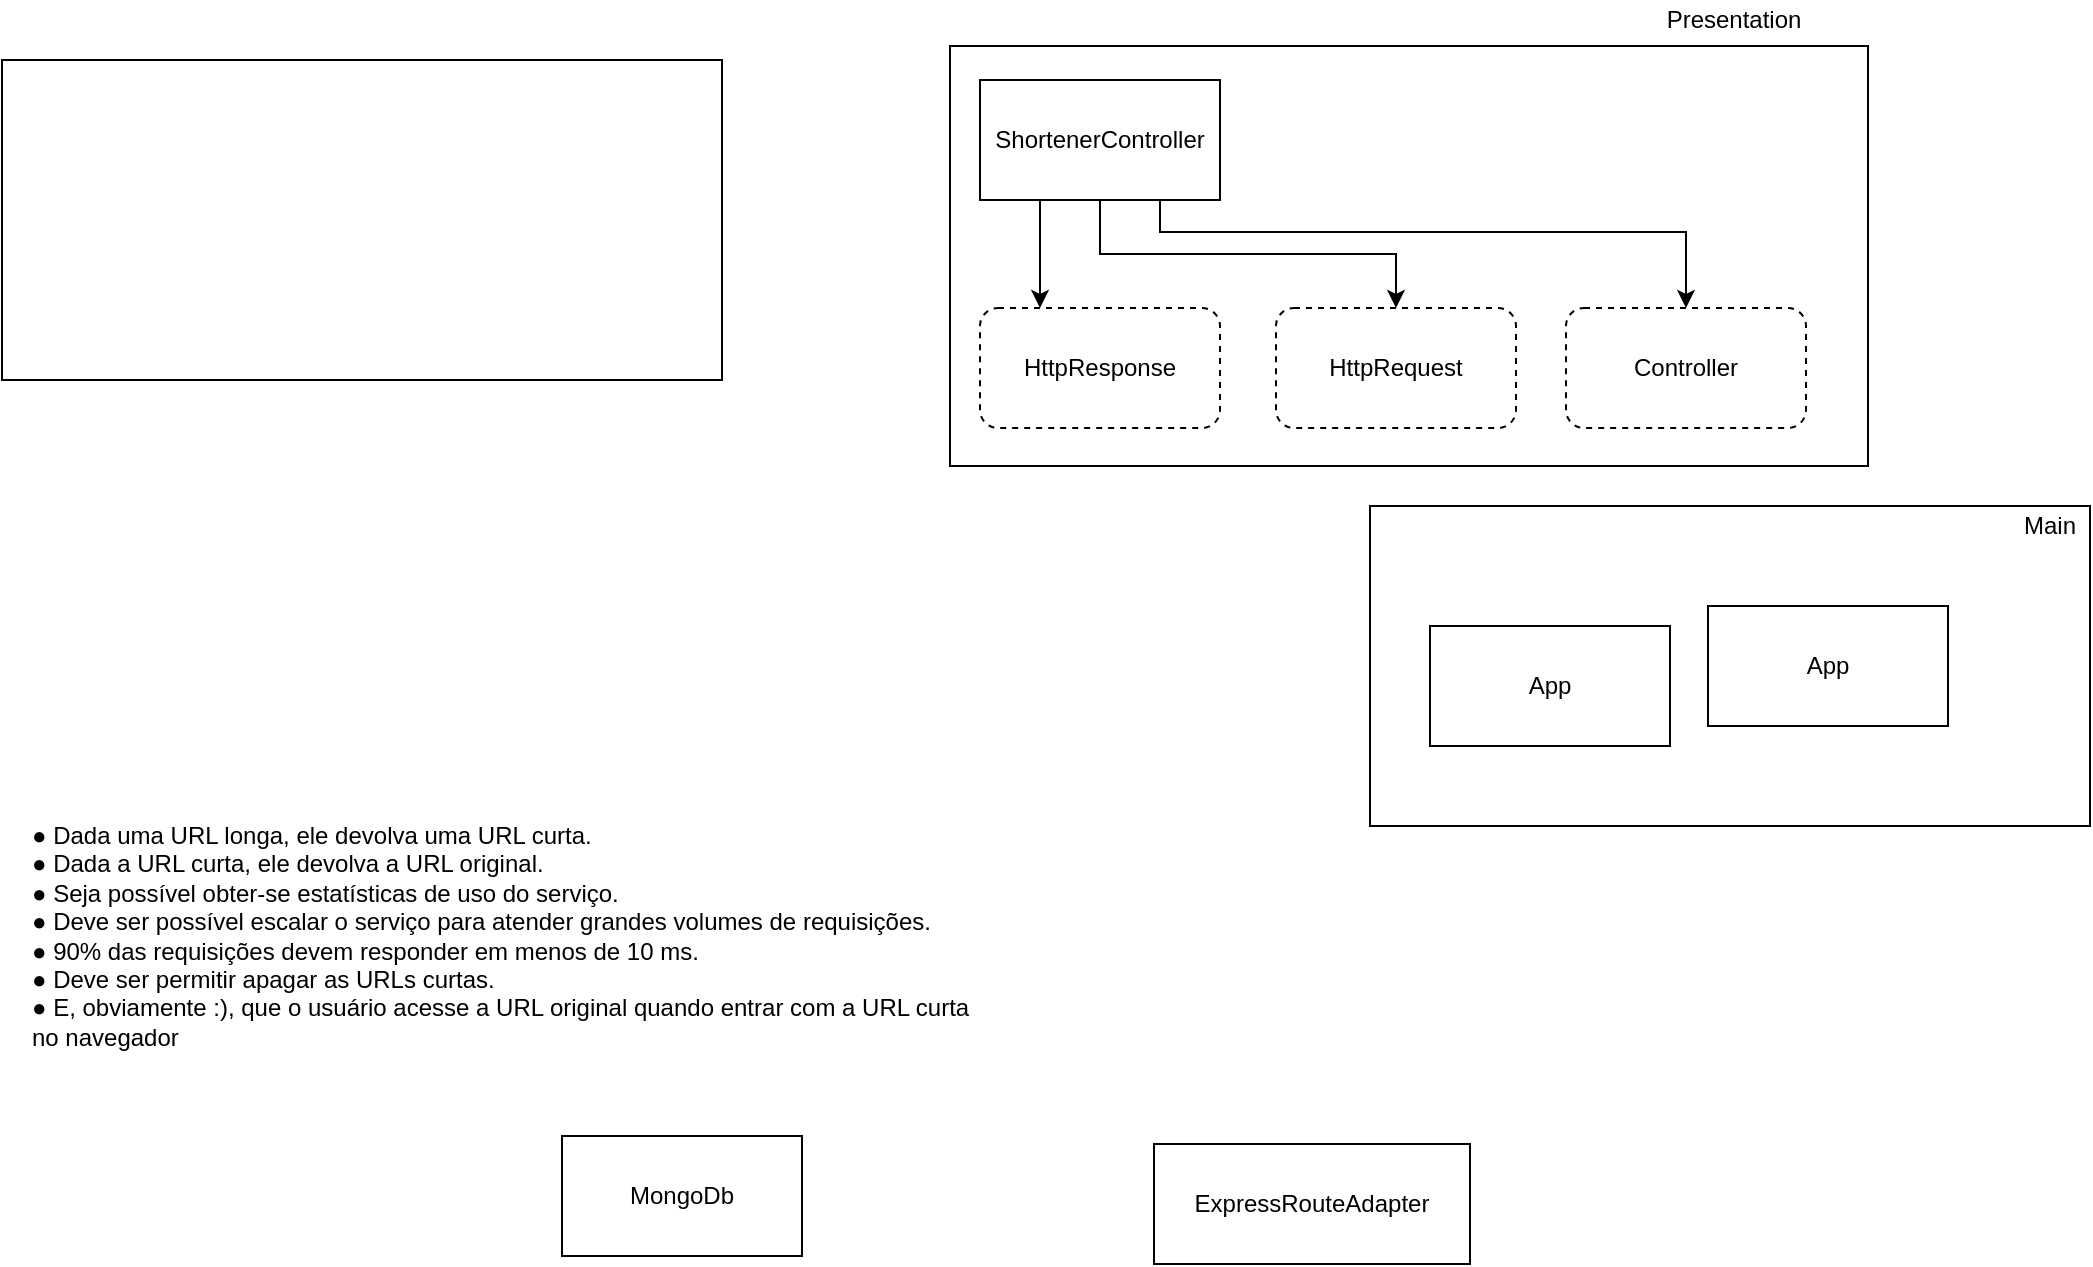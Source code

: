 <mxfile version="12.6.5" type="device" pages="3"><diagram id="9NEk2LC4jV91ICBD3oZX" name="Page-1"><mxGraphModel dx="1440" dy="651" grid="0" gridSize="10" guides="1" tooltips="1" connect="1" arrows="1" fold="1" page="0" pageScale="1" pageWidth="827" pageHeight="1169" math="0" shadow="0"><root><mxCell id="0"/><mxCell id="1" parent="0"/><mxCell id="i4Xgi1p1PXEhyqZJGGmw-15" value="" style="rounded=0;whiteSpace=wrap;html=1;fillColor=none;" vertex="1" parent="1"><mxGeometry x="120" y="40" width="459" height="210" as="geometry"/></mxCell><mxCell id="i4Xgi1p1PXEhyqZJGGmw-16" value="Presentation" style="text;html=1;strokeColor=none;fillColor=none;align=center;verticalAlign=middle;whiteSpace=wrap;rounded=0;" vertex="1" parent="1"><mxGeometry x="492" y="17" width="40" height="20" as="geometry"/></mxCell><mxCell id="i4Xgi1p1PXEhyqZJGGmw-18" value="" style="rounded=0;whiteSpace=wrap;html=1;fillColor=#ffffff;strokeColor=#000000;" vertex="1" parent="1"><mxGeometry x="330" y="270" width="360" height="160" as="geometry"/></mxCell><mxCell id="i4Xgi1p1PXEhyqZJGGmw-19" value="Main" style="text;html=1;strokeColor=none;fillColor=none;align=center;verticalAlign=middle;whiteSpace=wrap;rounded=0;" vertex="1" parent="1"><mxGeometry x="650" y="270" width="40" height="20" as="geometry"/></mxCell><mxCell id="i4Xgi1p1PXEhyqZJGGmw-20" value="App" style="rounded=0;whiteSpace=wrap;html=1;fillColor=#ffffff;" vertex="1" parent="1"><mxGeometry x="360" y="330" width="120" height="60" as="geometry"/></mxCell><mxCell id="i4Xgi1p1PXEhyqZJGGmw-21" value="● Dada uma URL longa, ele devolva uma URL curta.&#10;● Dada a URL curta, ele devolva a URL original.&#10;● Seja possível obter-se estatísticas de uso do serviço.&#10;● Deve ser possível escalar o serviço para atender grandes volumes de requisições.&#10;● 90% das requisições devem responder em menos de 10 ms.&#10;● Deve ser permitir apagar as URLs curtas.&#10;● E, obviamente :), que o usuário acesse a URL original quando entrar com a URL curta&#10;no navegador" style="text;html=1;" vertex="1" parent="1"><mxGeometry x="-341" y="421" width="670" height="126" as="geometry"/></mxCell><mxCell id="i4Xgi1p1PXEhyqZJGGmw-24" value="" style="rounded=0;whiteSpace=wrap;html=1;fillColor=none;" vertex="1" parent="1"><mxGeometry x="-354" y="47" width="360" height="160" as="geometry"/></mxCell><mxCell id="bJfiX-ijYHwBcOjD3IPD-1" value="MongoDb" style="rounded=0;whiteSpace=wrap;html=1;glass=0;strokeColor=#000000;fillColor=none;" vertex="1" parent="1"><mxGeometry x="-74" y="585" width="120" height="60" as="geometry"/></mxCell><mxCell id="bJfiX-ijYHwBcOjD3IPD-2" value="ExpressRouteAdapter&lt;br&gt;" style="rounded=0;whiteSpace=wrap;html=1;glass=0;strokeColor=#000000;fillColor=none;" vertex="1" parent="1"><mxGeometry x="222" y="589" width="158" height="60" as="geometry"/></mxCell><mxCell id="bJfiX-ijYHwBcOjD3IPD-15" style="edgeStyle=orthogonalEdgeStyle;rounded=0;orthogonalLoop=1;jettySize=auto;html=1;exitX=0.25;exitY=1;exitDx=0;exitDy=0;entryX=0.25;entryY=0;entryDx=0;entryDy=0;" edge="1" parent="1" source="bJfiX-ijYHwBcOjD3IPD-4" target="bJfiX-ijYHwBcOjD3IPD-5"><mxGeometry relative="1" as="geometry"/></mxCell><mxCell id="bJfiX-ijYHwBcOjD3IPD-16" style="edgeStyle=orthogonalEdgeStyle;rounded=0;orthogonalLoop=1;jettySize=auto;html=1;exitX=0.5;exitY=1;exitDx=0;exitDy=0;entryX=0.5;entryY=0;entryDx=0;entryDy=0;" edge="1" parent="1" source="bJfiX-ijYHwBcOjD3IPD-4" target="bJfiX-ijYHwBcOjD3IPD-6"><mxGeometry relative="1" as="geometry"/></mxCell><mxCell id="bJfiX-ijYHwBcOjD3IPD-17" style="edgeStyle=orthogonalEdgeStyle;rounded=0;orthogonalLoop=1;jettySize=auto;html=1;exitX=0.75;exitY=1;exitDx=0;exitDy=0;entryX=0.5;entryY=0;entryDx=0;entryDy=0;" edge="1" parent="1" source="bJfiX-ijYHwBcOjD3IPD-4" target="bJfiX-ijYHwBcOjD3IPD-8"><mxGeometry relative="1" as="geometry"><Array as="points"><mxPoint x="225" y="133"/><mxPoint x="488" y="133"/></Array></mxGeometry></mxCell><mxCell id="bJfiX-ijYHwBcOjD3IPD-4" value="ShortenerController" style="rounded=0;whiteSpace=wrap;html=1;glass=0;strokeColor=#000000;fillColor=none;" vertex="1" parent="1"><mxGeometry x="135" y="57" width="120" height="60" as="geometry"/></mxCell><mxCell id="bJfiX-ijYHwBcOjD3IPD-5" value="HttpResponse" style="rounded=1;whiteSpace=wrap;html=1;glass=0;strokeColor=#000000;fillColor=none;dashed=1;" vertex="1" parent="1"><mxGeometry x="135" y="171" width="120" height="60" as="geometry"/></mxCell><mxCell id="bJfiX-ijYHwBcOjD3IPD-6" value="HttpRequest" style="rounded=1;whiteSpace=wrap;html=1;glass=0;strokeColor=#000000;fillColor=none;dashed=1;" vertex="1" parent="1"><mxGeometry x="283" y="171" width="120" height="60" as="geometry"/></mxCell><mxCell id="bJfiX-ijYHwBcOjD3IPD-8" value="Controller" style="rounded=1;whiteSpace=wrap;html=1;glass=0;strokeColor=#000000;fillColor=none;dashed=1;" vertex="1" parent="1"><mxGeometry x="428" y="171" width="120" height="60" as="geometry"/></mxCell><mxCell id="bJfiX-ijYHwBcOjD3IPD-19" value="App" style="rounded=0;whiteSpace=wrap;html=1;fillColor=#ffffff;" vertex="1" parent="1"><mxGeometry x="499" y="320" width="120" height="60" as="geometry"/></mxCell></root></mxGraphModel></diagram><diagram id="A_x7PnMSiIabyI2ZU0Mu" name="Page-2"><mxGraphModel dx="768" dy="489" grid="0" gridSize="10" guides="1" tooltips="1" connect="1" arrows="1" fold="1" page="0" pageScale="1" pageWidth="827" pageHeight="1169" math="0" shadow="0"><root><mxCell id="cXEgEDuu6O7gVRrqM2-c-0"/><mxCell id="cXEgEDuu6O7gVRrqM2-c-1" parent="cXEgEDuu6O7gVRrqM2-c-0"/><mxCell id="ovkml46xl-LcwjzgX52E-13" style="edgeStyle=none;rounded=0;orthogonalLoop=1;jettySize=auto;html=1;exitX=1;exitY=0.5;exitDx=0;exitDy=0;entryX=0;entryY=0.5;entryDx=0;entryDy=0;" edge="1" parent="cXEgEDuu6O7gVRrqM2-c-1" source="cXEgEDuu6O7gVRrqM2-c-2" target="cXEgEDuu6O7gVRrqM2-c-3"><mxGeometry relative="1" as="geometry"/></mxCell><mxCell id="cXEgEDuu6O7gVRrqM2-c-2" value="UI" style="ellipse;whiteSpace=wrap;html=1;aspect=fixed;strokeColor=#000000;fillColor=#ffffff;" vertex="1" parent="cXEgEDuu6O7gVRrqM2-c-1"><mxGeometry x="64" y="56" width="135" height="135" as="geometry"/></mxCell><mxCell id="cXEgEDuu6O7gVRrqM2-c-3" value="UrlShortener" style="ellipse;whiteSpace=wrap;html=1;fontFamily=Helvetica;fontSize=12;fontColor=#000000;align=center;strokeColor=#000000;fillColor=#ffffff;aspect=fixed;" vertex="1" parent="cXEgEDuu6O7gVRrqM2-c-1"><mxGeometry x="351" y="77" width="93.77" height="93" as="geometry"/></mxCell><mxCell id="ovkml46xl-LcwjzgX52E-1" value="&lt;span style=&quot;color: rgba(0 , 0 , 0 , 0) ; font-family: monospace ; font-size: 0px&quot;&gt;%3CmxGraphModel%3E%3Croot%3E%3CmxCell%20id%3D%220%22%2F%3E%3CmxCell%20id%3D%221%22%20parent%3D%220%22%2F%3E%3CmxCell%20id%3D%222%22%20value%3D%22UrlRetrieve%22%20style%3D%22rounded%3D0%3BwhiteSpace%3Dwrap%3Bhtml%3D1%3BstrokeColor%3D%23000000%3BfillColor%3D%23ffffff%3B%22%20vertex%3D%221%22%20parent%3D%221%22%3E%3CmxGeometry%20x%3D%22290%22%20y%3D%22249%22%20width%3D%22120%22%20height%3D%2260%22%20as%3D%22geometry%22%2F%3E%3C%2FmxCell%3E%3C%2Froot%3E%3C%2FmxGraphModel%3E&lt;/span&gt;" style="text;html=1;align=center;verticalAlign=middle;resizable=0;points=[];autosize=1;" vertex="1" parent="cXEgEDuu6O7gVRrqM2-c-1"><mxGeometry x="464" y="383" width="10" height="22" as="geometry"/></mxCell><mxCell id="ovkml46xl-LcwjzgX52E-5" value="Redirect" style="ellipse;whiteSpace=wrap;html=1;fontFamily=Helvetica;fontSize=12;fontColor=#000000;align=center;strokeColor=#000000;fillColor=#ffffff;aspect=fixed;" vertex="1" parent="cXEgEDuu6O7gVRrqM2-c-1"><mxGeometry x="351" y="358" width="93.77" height="93" as="geometry"/></mxCell><mxCell id="ovkml46xl-LcwjzgX52E-6" value="UrlRetrieve" style="ellipse;whiteSpace=wrap;html=1;fontFamily=Helvetica;fontSize=12;fontColor=#000000;align=center;strokeColor=#000000;fillColor=#ffffff;aspect=fixed;" vertex="1" parent="cXEgEDuu6O7gVRrqM2-c-1"><mxGeometry x="147" y="361" width="93.77" height="93" as="geometry"/></mxCell><mxCell id="ovkml46xl-LcwjzgX52E-10" value="DeleteUrl" style="ellipse;whiteSpace=wrap;html=1;fontFamily=Helvetica;fontSize=12;fontColor=#000000;align=center;strokeColor=#000000;fillColor=#ffffff;aspect=fixed;" vertex="1" parent="cXEgEDuu6O7gVRrqM2-c-1"><mxGeometry x="543" y="361" width="93.77" height="93" as="geometry"/></mxCell></root></mxGraphModel></diagram><diagram id="UGh8FuBEqfGEDILO5_j5" name="Page-3"><mxGraphModel dx="768" dy="489" grid="1" gridSize="10" guides="1" tooltips="1" connect="1" arrows="1" fold="1" page="1" pageScale="1" pageWidth="827" pageHeight="1169" math="0" shadow="0"><root><mxCell id="uuK5QHXdjmEW5O7dnX7X-0"/><mxCell id="uuK5QHXdjmEW5O7dnX7X-1" parent="uuK5QHXdjmEW5O7dnX7X-0"/><mxCell id="uuK5QHXdjmEW5O7dnX7X-2" value="" style="rounded=0;whiteSpace=wrap;html=1;glass=0;strokeColor=#000000;fillColor=none;" vertex="1" parent="uuK5QHXdjmEW5O7dnX7X-1"><mxGeometry x="280" y="160" width="320" height="200" as="geometry"/></mxCell><mxCell id="uuK5QHXdjmEW5O7dnX7X-7" value="" style="edgeStyle=none;rounded=0;orthogonalLoop=1;jettySize=auto;html=1;entryX=0;entryY=0.5;entryDx=0;entryDy=0;" edge="1" parent="uuK5QHXdjmEW5O7dnX7X-1" source="uuK5QHXdjmEW5O7dnX7X-3" target="uuK5QHXdjmEW5O7dnX7X-5"><mxGeometry relative="1" as="geometry"/></mxCell><mxCell id="uuK5QHXdjmEW5O7dnX7X-3" value="Actor" style="shape=umlActor;verticalLabelPosition=bottom;labelBackgroundColor=#ffffff;verticalAlign=top;html=1;outlineConnect=0;rounded=0;glass=0;strokeColor=#000000;fillColor=none;" vertex="1" parent="uuK5QHXdjmEW5O7dnX7X-1"><mxGeometry x="210" y="240" width="30" height="60" as="geometry"/></mxCell><mxCell id="uuK5QHXdjmEW5O7dnX7X-4" value="System" style="shape=umlActor;verticalLabelPosition=bottom;labelBackgroundColor=#ffffff;verticalAlign=top;html=1;outlineConnect=0;rounded=0;glass=0;strokeColor=#000000;fillColor=none;" vertex="1" parent="uuK5QHXdjmEW5O7dnX7X-1"><mxGeometry x="650" y="240" width="30" height="60" as="geometry"/></mxCell><mxCell id="uuK5QHXdjmEW5O7dnX7X-5" value="" style="ellipse;whiteSpace=wrap;html=1;rounded=0;glass=0;strokeColor=#000000;fillColor=none;" vertex="1" parent="uuK5QHXdjmEW5O7dnX7X-1"><mxGeometry x="310" y="180" width="150" height="50" as="geometry"/></mxCell></root></mxGraphModel></diagram></mxfile>